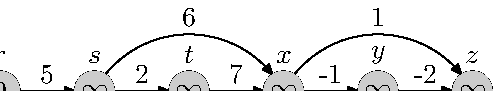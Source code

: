 input TEX;

save node, edge;
numeric node[]adj;	% store the first adj id
numeric edge[][]next; % store next adj
numeric edge[][]weight;

save nodeslist;
string nodeslist;

% for display
save gsize, node_frame;
numeric gsize;
pair node[]pos;
string node[]lbl_dir;
numeric edge[][]curve_dist;
numeric edge[][]lbl_arc;
string edge[][]lbl_dir;	% must use suffix of label
path node_frame;

vardef graph_adj(expr snode, adjnodes) :=
node[ASCII snode]adj := ASCII substring (0,1) of adjnodes;
for i := 0 upto (length (adjnodes) - 2):
	edge[ASCII snode][ASCII substring (i,i+1) of adjnodes]next := ASCII substring (i+1,i+2) of adjnodes;
endfor;
enddef;

vardef graph_edge(expr senode, weight_v) :=
edge[ASCII substring (0,1) of senode][ASCII substring (1,2) of senode]weight := weight_v;
enddef;

vardef graph_disp_node(expr snode, position, lbl_dir_v) :=
node[ASCII snode]pos := position * gsize;
node[ASCII snode]lbl_dir := lbl_dir_v;
enddef;

vardef graph_disp_edge(expr senode, curve_dist_v, lbl_arc_v, lbl_dir_v) :=
save snode, enode;
numeric snode, enode;
snode := ASCII substring (0,1) of senode;
enode := ASCII substring (1,2) of senode;
edge[snode][enode]curve_dist := curve_dist_v;
edge[snode][enode]lbl_arc := lbl_arc_v;
edge[snode][enode]lbl_dir := lbl_dir_v;
enddef;

vardef graph_link_path(expr senode) :=
	save snode, enode;
	numeric snode, enode;
	snode := ASCII substring (0,1) of senode;
	enode := ASCII substring (1,2) of senode;

	save spos, epos, mpos;
	pair spos, epos, mpos;
	spos := node[snode]pos;
	epos := node[enode]pos;
	mpos := (spos + epos) / 2;
	save oridir;
	pair oridir;
	oridir := unitvector direction 0.5 of (spos--epos);
	if known (edge[snode][enode]curve_dist):
		save newdir;
		pair newdir;
		if edge[snode][enode]curve_dist < 0:
			newdir := oridir rotated 90;
		else:
			newdir := oridir rotated -90;
		fi;
		newdir := newdir * abs(edge[snode][enode]curve_dist) * gsize;
		mpos := mpos + newdir;
	fi;
	save arrowpath;
	path arrowpath;
	arrowpath := spos..mpos..epos;

	arrowpath
enddef;

vardef graph_edge_path(expr senode) :=
	save snode, enode;
	numeric snode, enode;
	snode := ASCII substring (0,1) of senode;
	enode := ASCII substring (1,2) of senode;

	save spos, epos;
	pair spos, epos;
	spos := node[snode]pos;
	epos := node[enode]pos;
	save arrowpath;
	path arrowpath;
	arrowpath := graph_link_path(senode) cutbefore (node_frame shifted spos) cutafter (node_frame shifted epos);

	arrowpath
enddef;

vardef graph_simple_line(expr senode) text line_modifier:=
save snode, enode;
numeric snode, enode;
snode := ASCII substring (0,1) of senode;
enode := ASCII substring (1,2) of senode;

save arrowpath;
path arrowpath;
arrowpath := graph_edge_path(senode);
drawarrow arrowpath line_modifier;

if known edge[snode][enode]weight:
	save lbl_arc_v;
	numeric lbl_arc_v;
	if known edge[snode][enode]lbl_arc:
		lbl_arc_v := edge[snode][enode]lbl_arc * 2;
	else:
		lbl_arc_v := 1;
	fi;
	label.scantokens(edge[snode][enode]lbl_dir)
	(decimal(edge[snode][enode]weight), point lbl_arc_v of arrowpath);
fi;
enddef;

%%%%%%%%%%%%%%%%%%%%%%%%%%%%%%%%%%%%%%% dag-shortest-path algorithm %%%%%%%%%%%%%%%%%%%%%%%%%%%%%%%%%%%%%%%%%%%%%
numeric node[]dist;
numeric node[]pi;
boolean node[]accessed;

vardef INITIALIZE_SINGLE_SOURCE(expr snode) :=
	for i := 0 upto (length nodeslist - 1):
		save nodeid;
		numeric nodeid;
		nodeid := ASCII substring (i,i+1) of nodeslist;
		node[nodeid]dist := infinity;
		node[nodeid]pi := infinity;
		node[nodeid]accessed := false;
	endfor;
	node[ASCII snode]dist := 0;
enddef;

vardef SMP_RELAX(expr uvnode) :=
	save unode, vnode;
	numeric unode, vnode;
	unode := ASCII substring (0,1) of uvnode;
	vnode := ASCII substring (1,2) of uvnode;
	if (node[unode]dist <> infinity) and (node[vnode]dist > (node[unode]dist + edge[unode][vnode]weight)):
		node[vnode]dist := node[unode]dist + edge[unode][vnode]weight;
		node[vnode]pi := unode;
	fi;
enddef;

vardef DAG_SHORTEST_PATH_NODE(expr snode) :=
image(
	save fillcolor, valcolor;
	color fillcolor, valcolor;
	if node[ASCII snode]accessed:
		fillcolor := black;
		valcolor := white;
	else:
		fillcolor := .8 white;
		valcolor := black;
	fi;
	draw node_frame shifted node[ASCII snode]pos;
	fill node_frame shifted node[ASCII snode]pos withcolor fillcolor;
	save lbl;
	string lbl;
	if node[ASCII snode]dist = infinity:
		lbl := "\infty";
	else:
		lbl := decimal(node[ASCII snode]dist);
	fi;
	label(TEX("$" & lbl & "$"), node[ASCII snode]pos) withcolor valcolor;
	save lbl_rel_dir, lbl_dir_str;
	numeric lbl_rel_dir; string lbl_dir_str;
	lbl_dir_str := node[ASCII snode]lbl_dir;
	if lbl_dir_str = "rt":
		lbl_rel_dir := 0;
	elseif lbl_dir_str = "urt":
		lbl_rel_dir := 45;
	elseif lbl_dir_str = "top":
		lbl_rel_dir := 90;
	elseif lbl_dir_str = "ulft":
		lbl_rel_dir := 135;
	elseif lbl_dir_str = "lft":
		lbl_rel_dir := 180;
	elseif lbl_dir_str = "llft":
		lbl_rel_dir := 225;
	elseif lbl_dir_str = "bot":
		lbl_rel_dir := 270;
	elseif lbl_dir_str = "rlft":
		lbl_rel_dir := 315;
	fi;
	label.scantokens(node[ASCII snode]lbl_dir)(TEX("$" & snode & "$"),
		node_frame intersectionpoint ((0,0)--((dir lbl_rel_dir) * gsize))) shifted node[ASCII snode]pos;
)
enddef;

vardef DAG_SHORTEST_PATH_IMAGE :=
image(
for i := 0 upto (length nodeslist - 1):
	save nodeid;
	numeric nodeid;
	nodeid := ASCII substring (i,i+1) of nodeslist;
	if node[nodeid]pi <> infinity:
		draw graph_link_path((char node[nodeid]pi) & (char nodeid)) withcolor .8 white withpen pencircle scaled 5;
	fi;
endfor;

for i := 0 upto (length nodeslist - 1):
	save nodeid;
	numeric nodeid;
	nodeid := ASCII substring (i,i+1) of nodeslist;
	if known (node[nodeid]adj):
		save nextid;
		numeric nextid;
		nextid := node[nodeid]adj;
		forever:
			graph_simple_line((char nodeid) & (char nextid));
			exitif unknown edge[nodeid][nextid]next;
			nextid := edge[nodeid][nextid]next;
		endfor;
	fi;
endfor;
for i := 0 upto (length nodeslist - 1):
	draw DAG_SHORTEST_PATH_NODE(substring (i,i+1) of nodeslist);
endfor;
)
enddef;

%%%%%%%%%%%%%%%%%%%%%%%%%%%%%%%%%%%%%% graph data %%%%%%%%%%%%%%%%%%%%%%%%%%%%%%%%%%%%%%%%%%%%%%%%%%%%%%%%%
% edge and weight
graph_adj("r", "st");
graph_edge("rs", 5);
graph_edge("rt", 3);

graph_adj("s", "tx");
graph_edge("st", 2);
graph_edge("sx", 6);

graph_adj("t", "xyz");
graph_edge("tx", 7);
graph_edge("ty", 4);
graph_edge("tz", 2);

graph_adj("x", "yz");
graph_edge("xy", -1);
graph_edge("xz", 1);

graph_adj("y", "z");
graph_edge("yz", -2);

% node list
nodeslist := "rstxyz";

% node position used for display
gsize := 1.2cm;
graph_disp_node("r", (0,0), "top");
graph_disp_node("s", (1,0), "top");
graph_disp_node("t", (2,0), "top");
graph_disp_node("x", (3,0), "top");
graph_disp_node("y", (4,0), "top");
graph_disp_node("z", (5,0), "top");

graph_disp_edge("rs", 0, 0.5, "top");
graph_disp_edge("st", 0, 0.5, "top");
graph_disp_edge("tx", 0, 0.5, "top");
graph_disp_edge("xy", 0, 0.5, "top");
graph_disp_edge("yz", 0, 0.5, "top");
graph_disp_edge("sx", -0.6, 0.5, "top");
graph_disp_edge("xz", -0.6, 0.5, "top");
graph_disp_edge("rt", 0.6, 0.5, "bot");
graph_disp_edge("ty", 0.6, 0.8, "rt");
graph_disp_edge("tz", 0.9, 0.8, "lrt");

node_frame := fullcircle scaled .5cm;

%%%%%
save figidx;
numeric figidx;
figidx := 1;

vardef output_dag_shortest_path_image :=
beginfig(figidx);
draw DAG_SHORTEST_PATH_IMAGE;
endfig;
figidx := figidx + 1;
enddef;


%%%%%%%%%%%%%%%%%%%%%%%%%%%%%%%%%%%%%%%%%% output %%%%%%%%%%%%%%%%%%%%%%%%%%%%%%%%%%
% output for z
INITIALIZE_SINGLE_SOURCE("r");
output_dag_shortest_path_image;

for i := 0 upto (length nodeslist - 2):
	save nodeid;
	numeric nodeid;
	nodeid := ASCII substring (i,i+1) of nodeslist;
	if known (node[nodeid]adj):
		save nextid;
		numeric nextid;
		nextid := node[nodeid]adj;
		forever:
			SMP_RELAX((char nodeid) & (char nextid));
			exitif unknown edge[nodeid][nextid]next;
			nextid := edge[nodeid][nextid]next;
		endfor;
	fi;
	node[nodeid]accessed := true;
	output_dag_shortest_path_image;
endfor;

end;
